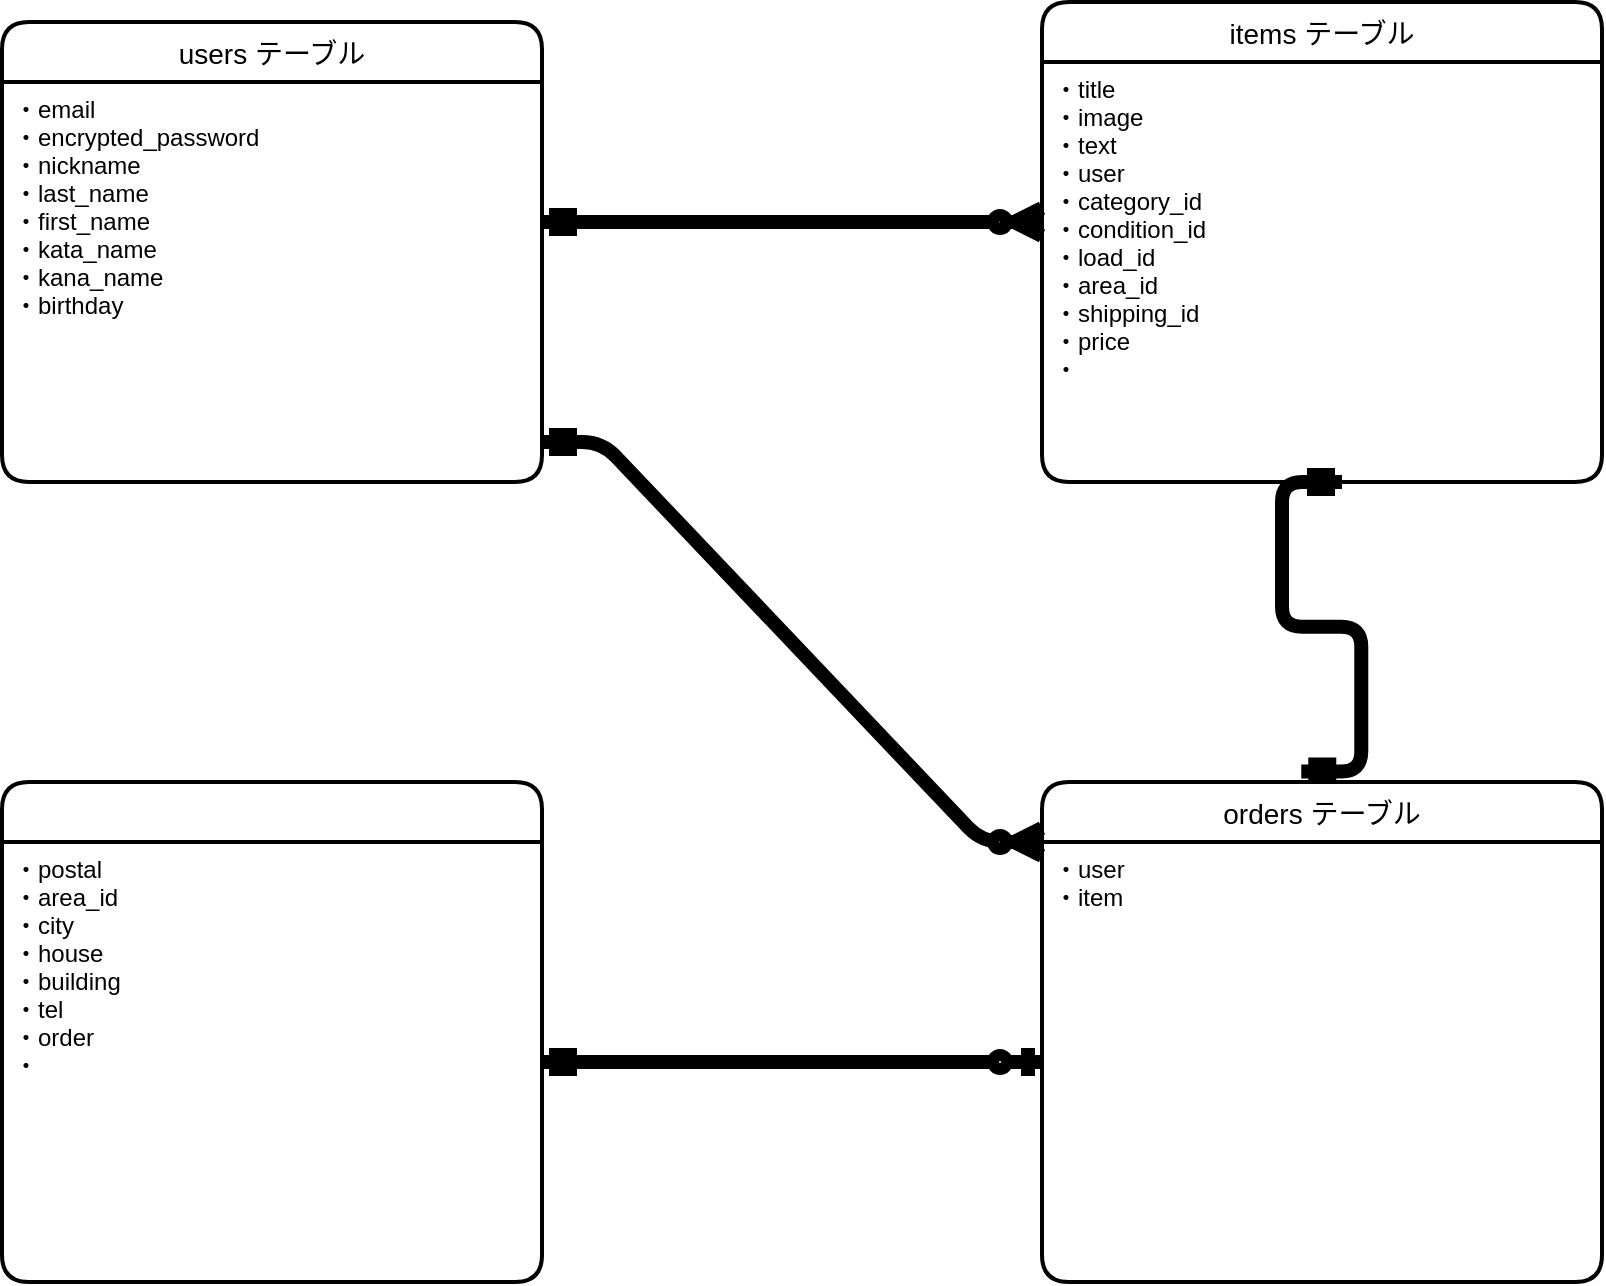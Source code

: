<mxfile>
    <diagram id="JwbcOtluOpSSBuYf2gnt" name="ページ1">
        <mxGraphModel dx="1758" dy="658" grid="1" gridSize="10" guides="1" tooltips="1" connect="1" arrows="1" fold="1" page="1" pageScale="1" pageWidth="827" pageHeight="1169" math="0" shadow="0">
            <root>
                <mxCell id="0"/>
                <mxCell id="1" parent="0"/>
                <mxCell id="4" value="items テーブル" style="swimlane;childLayout=stackLayout;horizontal=1;startSize=30;horizontalStack=0;rounded=1;fontSize=14;fontStyle=0;strokeWidth=2;resizeParent=0;resizeLast=1;shadow=0;dashed=0;align=center;" vertex="1" parent="1">
                    <mxGeometry x="520" y="120" width="280" height="240" as="geometry"/>
                </mxCell>
                <mxCell id="5" value="・title&#10;・image&#10;・text&#10;・user&#10;・category_id&#10;・condition_id　&#10;・load_id&#10;・area_id&#10;・shipping_id&#10;・price&#10;・" style="align=left;strokeColor=none;fillColor=none;spacingLeft=4;fontSize=12;verticalAlign=top;resizable=0;rotatable=0;part=1;" vertex="1" parent="4">
                    <mxGeometry y="30" width="280" height="210" as="geometry"/>
                </mxCell>
                <mxCell id="22" value="" style="edgeStyle=entityRelationEdgeStyle;fontSize=12;html=1;endArrow=ERmandOne;startArrow=ERmandOne;fontColor=#FFFFFF;sourcePerimeterSpacing=3;targetPerimeterSpacing=3;strokeWidth=7;exitX=0.463;exitY=-0.021;exitDx=0;exitDy=0;exitPerimeter=0;" edge="1" parent="4" source="14">
                    <mxGeometry width="100" height="100" relative="1" as="geometry">
                        <mxPoint x="50" y="340" as="sourcePoint"/>
                        <mxPoint x="150" y="240" as="targetPoint"/>
                    </mxGeometry>
                </mxCell>
                <mxCell id="7" value="users テーブル" style="swimlane;childLayout=stackLayout;horizontal=1;startSize=30;horizontalStack=0;rounded=1;fontSize=14;fontStyle=0;strokeWidth=2;resizeParent=0;resizeLast=1;shadow=0;dashed=0;align=center;" vertex="1" parent="1">
                    <mxGeometry y="130" width="270" height="230" as="geometry"/>
                </mxCell>
                <mxCell id="10" value="・email &#10;・encrypted_password  &#10;・nickname &#10;・last_name  &#10;・first_name&#10;・kata_name&#10;・kana_name&#10;・birthday" style="align=left;strokeColor=none;fillColor=none;spacingLeft=4;fontSize=12;verticalAlign=top;resizable=0;rotatable=0;part=1;" vertex="1" parent="7">
                    <mxGeometry y="30" width="270" height="200" as="geometry"/>
                </mxCell>
                <mxCell id="11" value="addresses テーブル" style="swimlane;childLayout=stackLayout;horizontal=1;startSize=30;horizontalStack=0;rounded=1;fontSize=14;fontStyle=0;strokeWidth=2;resizeParent=0;resizeLast=1;shadow=0;dashed=0;align=center;fontColor=#FFFFFF;" vertex="1" parent="1">
                    <mxGeometry y="510" width="270" height="250" as="geometry"/>
                </mxCell>
                <mxCell id="12" value="・postal&#10;・area_id&#10;・city&#10;・house&#10;・building&#10;・tel&#10;・order&#10;・" style="align=left;strokeColor=none;fillColor=none;spacingLeft=4;fontSize=12;verticalAlign=top;resizable=0;rotatable=0;part=1;" vertex="1" parent="11">
                    <mxGeometry y="30" width="270" height="220" as="geometry"/>
                </mxCell>
                <mxCell id="14" value="orders テーブル" style="swimlane;childLayout=stackLayout;horizontal=1;startSize=30;horizontalStack=0;rounded=1;fontSize=14;fontStyle=0;strokeWidth=2;resizeParent=0;resizeLast=1;shadow=0;dashed=0;align=center;" vertex="1" parent="1">
                    <mxGeometry x="520" y="510" width="280" height="250" as="geometry"/>
                </mxCell>
                <mxCell id="15" value="・user&#10;・item&#10;" style="align=left;strokeColor=none;fillColor=none;spacingLeft=4;fontSize=12;verticalAlign=top;resizable=0;rotatable=0;part=1;" vertex="1" parent="14">
                    <mxGeometry y="30" width="280" height="220" as="geometry"/>
                </mxCell>
                <mxCell id="16" value="" style="edgeStyle=entityRelationEdgeStyle;fontSize=12;html=1;endArrow=ERzeroToMany;startArrow=ERmandOne;fontColor=#FFFFFF;jumpSize=15;targetPerimeterSpacing=3;entryX=0;entryY=0.381;entryDx=0;entryDy=0;entryPerimeter=0;strokeWidth=7;sourcePerimeterSpacing=3;" edge="1" parent="1" target="5">
                    <mxGeometry width="100" height="100" relative="1" as="geometry">
                        <mxPoint x="270" y="230" as="sourcePoint"/>
                        <mxPoint x="510" y="220" as="targetPoint"/>
                    </mxGeometry>
                </mxCell>
                <mxCell id="17" value="&lt;br&gt;" style="edgeLabel;html=1;align=center;verticalAlign=middle;resizable=0;points=[];fontColor=#FFFFFF;" vertex="1" connectable="0" parent="16">
                    <mxGeometry x="0.33" y="-4" relative="1" as="geometry">
                        <mxPoint as="offset"/>
                    </mxGeometry>
                </mxCell>
                <mxCell id="20" value="" style="edgeStyle=entityRelationEdgeStyle;fontSize=12;html=1;endArrow=ERzeroToMany;startArrow=ERmandOne;fontColor=#FFFFFF;sourcePerimeterSpacing=3;targetPerimeterSpacing=3;strokeWidth=7;entryX=0;entryY=0;entryDx=0;entryDy=0;" edge="1" parent="1" target="15">
                    <mxGeometry width="100" height="100" relative="1" as="geometry">
                        <mxPoint x="270" y="340" as="sourcePoint"/>
                        <mxPoint x="370" y="240" as="targetPoint"/>
                    </mxGeometry>
                </mxCell>
                <mxCell id="21" value="" style="edgeStyle=entityRelationEdgeStyle;fontSize=12;html=1;endArrow=ERzeroToOne;startArrow=ERmandOne;fontColor=#FFFFFF;sourcePerimeterSpacing=3;targetPerimeterSpacing=3;strokeWidth=7;entryX=0;entryY=0.5;entryDx=0;entryDy=0;entryPerimeter=0;" edge="1" parent="1" target="15">
                    <mxGeometry width="100" height="100" relative="1" as="geometry">
                        <mxPoint x="270" y="650" as="sourcePoint"/>
                        <mxPoint x="370" y="550" as="targetPoint"/>
                    </mxGeometry>
                </mxCell>
            </root>
        </mxGraphModel>
    </diagram>
</mxfile>